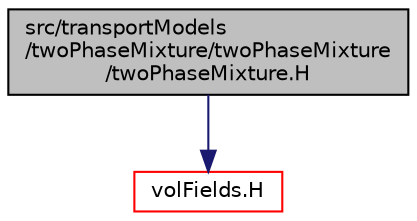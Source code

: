 digraph "src/transportModels/twoPhaseMixture/twoPhaseMixture/twoPhaseMixture.H"
{
  bgcolor="transparent";
  edge [fontname="Helvetica",fontsize="10",labelfontname="Helvetica",labelfontsize="10"];
  node [fontname="Helvetica",fontsize="10",shape=record];
  Node1 [label="src/transportModels\l/twoPhaseMixture/twoPhaseMixture\l/twoPhaseMixture.H",height=0.2,width=0.4,color="black", fillcolor="grey75", style="filled", fontcolor="black"];
  Node1 -> Node2 [color="midnightblue",fontsize="10",style="solid",fontname="Helvetica"];
  Node2 [label="volFields.H",height=0.2,width=0.4,color="red",URL="$a05623.html"];
}

